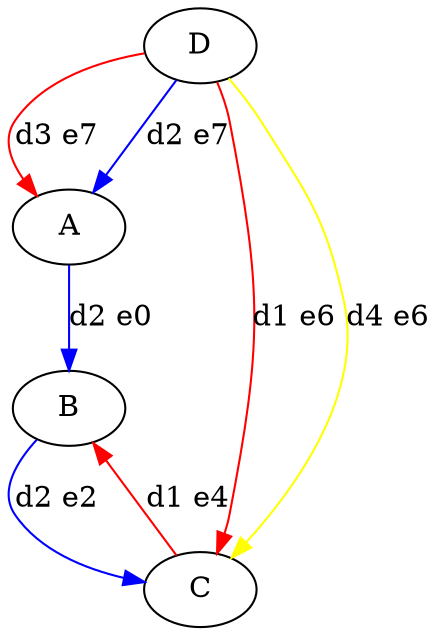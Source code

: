 digraph "G" {
A;
B;
C;
D;
A -> B  [color=blue, key=0, label="d2 e0"];
B -> C  [color=blue, key=0, label="d2 e2"];
C -> B  [color=red, key=0, label="d1 e4"];
D -> C  [color=red, key=0, label="d1 e6"];
D -> C  [color=yellow, key=1, label="d4 e6"];
D -> A  [color=red, key=0, label="d3 e7"];
D -> A  [color=blue, key=1, label="d2 e7"];
}
